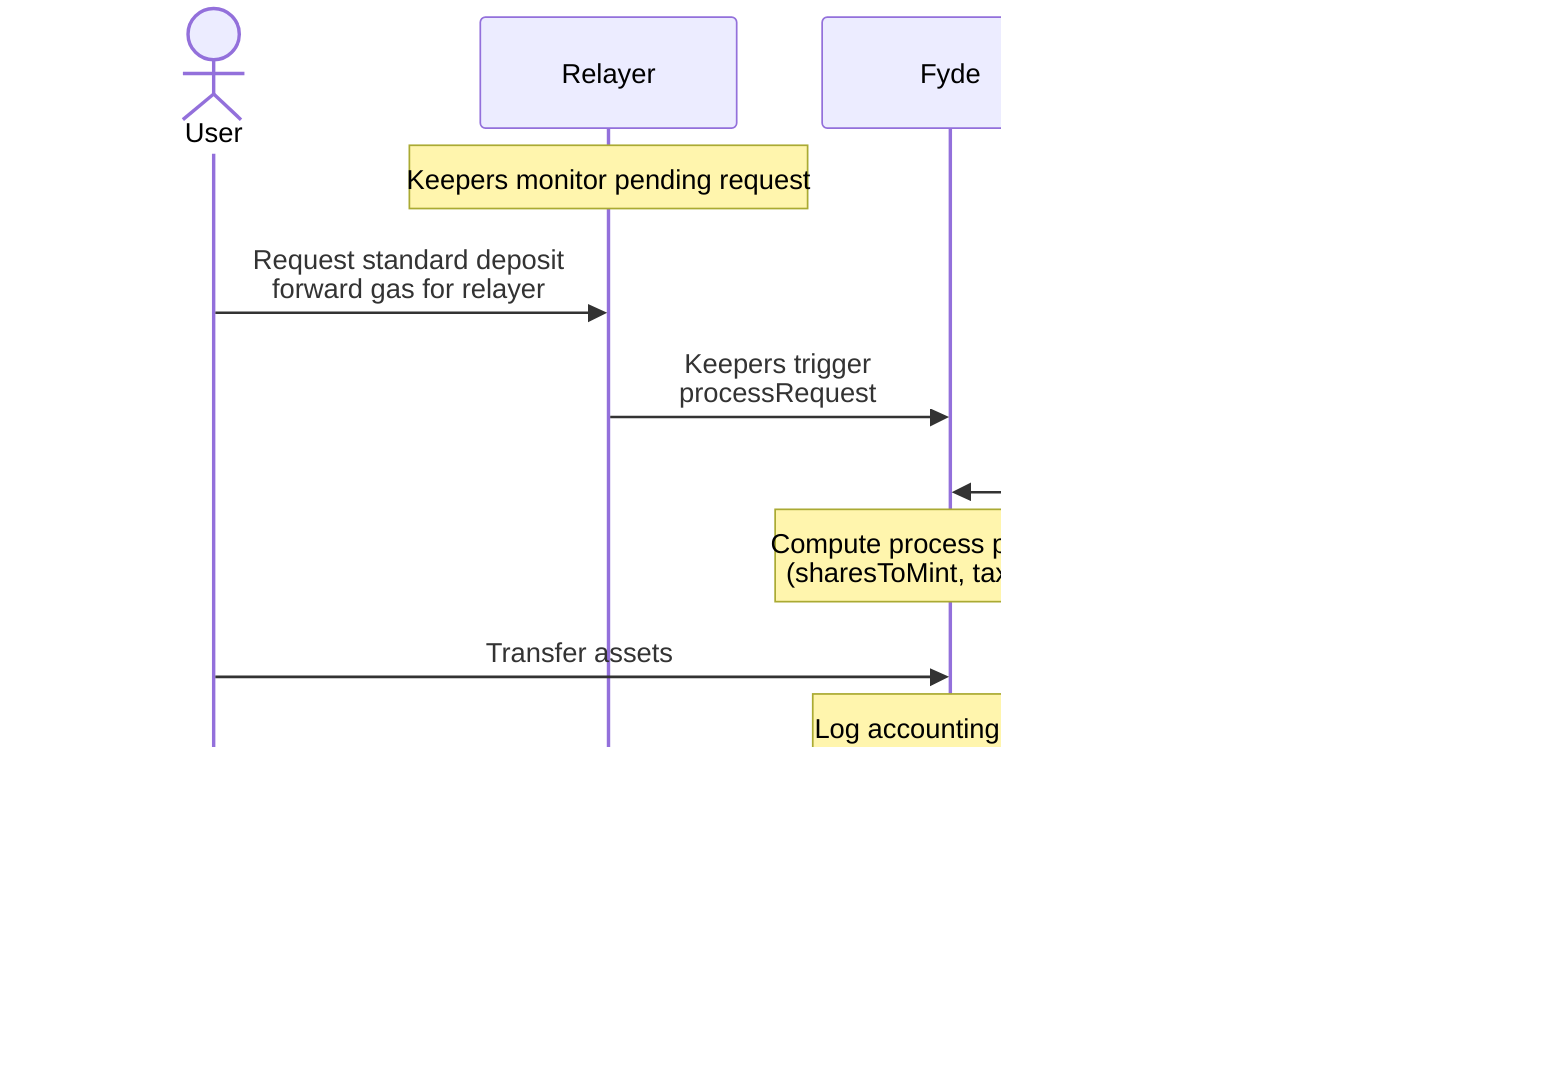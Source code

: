 sequenceDiagram
    actor User
    Note over Relayer: Keepers monitor pending request
    User ->> Relayer: Request standard deposit <br/> forward gas for relayer
    Relayer ->> Fyde: Keepers trigger <br/> processRequest
    OracleModule ->> Fyde: Return quote for deposit
    Note over Fyde: Compute process parameters <br/> (sharesToMint, tax, usdVal)
    User ->> Fyde: Transfer assets
    Note over Fyde: Log accounting assets
    Fyde ->> User: Mint TRSY
    Note over Fyde: Mint tax to Fyde